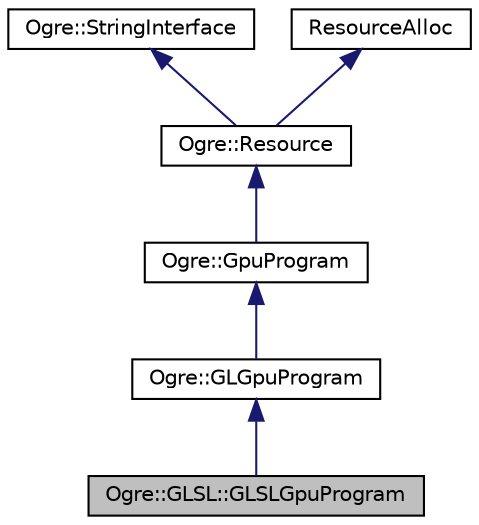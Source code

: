 digraph "Ogre::GLSL::GLSLGpuProgram"
{
  bgcolor="transparent";
  edge [fontname="Helvetica",fontsize="10",labelfontname="Helvetica",labelfontsize="10"];
  node [fontname="Helvetica",fontsize="10",shape=record];
  Node0 [label="Ogre::GLSL::GLSLGpuProgram",height=0.2,width=0.4,color="black", fillcolor="grey75", style="filled", fontcolor="black"];
  Node1 -> Node0 [dir="back",color="midnightblue",fontsize="10",style="solid",fontname="Helvetica"];
  Node1 [label="Ogre::GLGpuProgram",height=0.2,width=0.4,color="black",URL="$class_ogre_1_1_g_l_gpu_program.html",tooltip="Generalised low-level GL program, can be applied to multiple types (eg ARB and NV) ..."];
  Node2 -> Node1 [dir="back",color="midnightblue",fontsize="10",style="solid",fontname="Helvetica"];
  Node2 [label="Ogre::GpuProgram",height=0.2,width=0.4,color="black",URL="$class_ogre_1_1_gpu_program.html",tooltip="Defines a program which runs on the GPU such as a vertex or fragment program. "];
  Node3 -> Node2 [dir="back",color="midnightblue",fontsize="10",style="solid",fontname="Helvetica"];
  Node3 [label="Ogre::Resource",height=0.2,width=0.4,color="black",URL="$class_ogre_1_1_resource.html",tooltip="Abstract class representing a loadable resource. "];
  Node4 -> Node3 [dir="back",color="midnightblue",fontsize="10",style="solid",fontname="Helvetica"];
  Node4 [label="Ogre::StringInterface",height=0.2,width=0.4,color="black",URL="$class_ogre_1_1_string_interface.html",tooltip="Class defining the common interface which classes can use to present a reflection-style, self-defining parameter set to callers. "];
  Node5 -> Node3 [dir="back",color="midnightblue",fontsize="10",style="solid",fontname="Helvetica"];
  Node5 [label="ResourceAlloc",height=0.2,width=0.4,color="black",URL="$class_ogre_1_1_allocated_object.html"];
}
